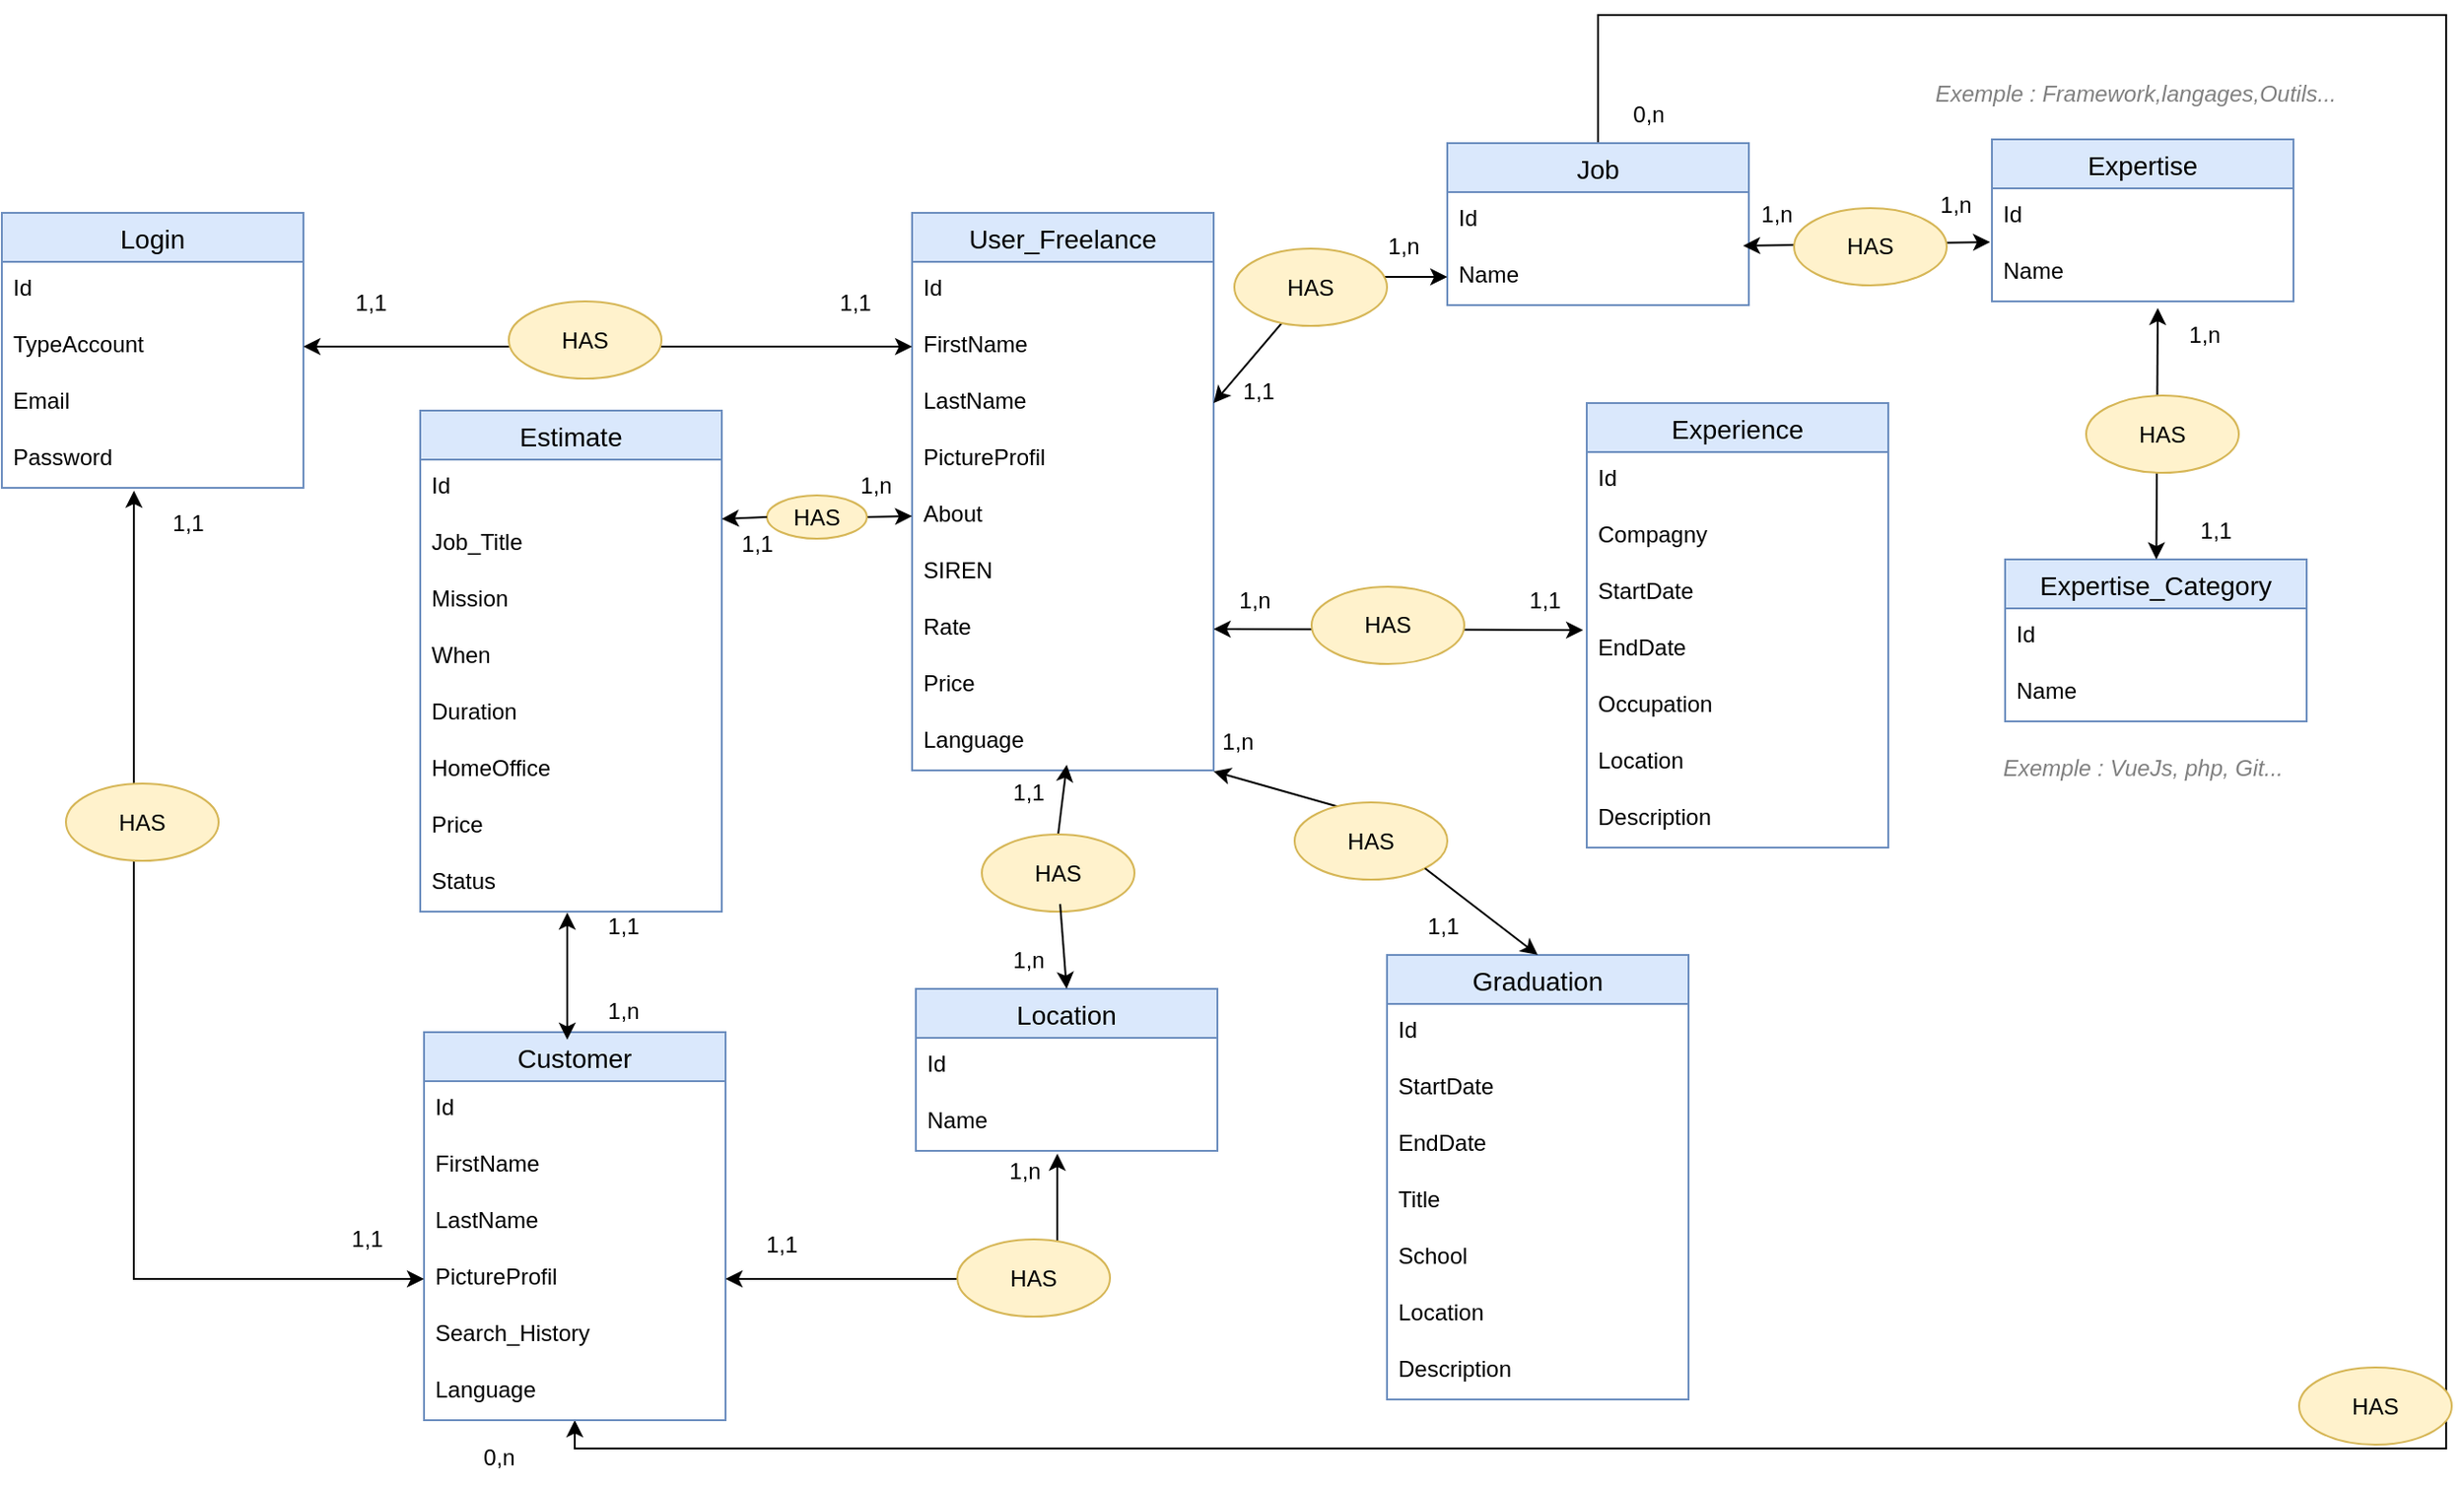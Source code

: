 <mxfile version="17.1.2" type="device" pages="2"><diagram id="mVigwQWhMpdKdHefaD68" name="MCD"><mxGraphModel dx="2079" dy="1341" grid="0" gridSize="10" guides="1" tooltips="1" connect="1" arrows="1" fold="1" page="0" pageScale="1" pageWidth="827" pageHeight="1169" math="0" shadow="0"><root><mxCell id="0"/><mxCell id="1" parent="0"/><mxCell id="IZ_guCKE3eKfIHXnUlwK-1" value="Location" style="swimlane;fontStyle=0;childLayout=stackLayout;horizontal=1;startSize=26;horizontalStack=0;resizeParent=1;resizeParentMax=0;resizeLast=0;collapsible=1;marginBottom=0;align=center;fontSize=14;fillColor=#dae8fc;strokeColor=#6c8ebf;" parent="1" vertex="1"><mxGeometry x="287" y="274" width="160" height="86" as="geometry"/></mxCell><mxCell id="IZ_guCKE3eKfIHXnUlwK-2" value="Id" style="text;strokeColor=none;fillColor=none;spacingLeft=4;spacingRight=4;overflow=hidden;rotatable=0;points=[[0,0.5],[1,0.5]];portConstraint=eastwest;fontSize=12;" parent="IZ_guCKE3eKfIHXnUlwK-1" vertex="1"><mxGeometry y="26" width="160" height="30" as="geometry"/></mxCell><mxCell id="IZ_guCKE3eKfIHXnUlwK-3" value="Name" style="text;strokeColor=none;fillColor=none;spacingLeft=4;spacingRight=4;overflow=hidden;rotatable=0;points=[[0,0.5],[1,0.5]];portConstraint=eastwest;fontSize=12;" parent="IZ_guCKE3eKfIHXnUlwK-1" vertex="1"><mxGeometry y="56" width="160" height="30" as="geometry"/></mxCell><mxCell id="ZhbzlIK5PnIrfzqopKbt-3" style="edgeStyle=orthogonalEdgeStyle;rounded=0;orthogonalLoop=1;jettySize=auto;html=1;exitX=0.5;exitY=0;exitDx=0;exitDy=0;" edge="1" parent="1" source="IZ_guCKE3eKfIHXnUlwK-5" target="IZ_guCKE3eKfIHXnUlwK-102"><mxGeometry relative="1" as="geometry"><Array as="points"><mxPoint x="649" y="-243"/><mxPoint x="1099" y="-243"/><mxPoint x="1099" y="518"/></Array></mxGeometry></mxCell><mxCell id="IZ_guCKE3eKfIHXnUlwK-5" value="Job" style="swimlane;fontStyle=0;childLayout=stackLayout;horizontal=1;startSize=26;horizontalStack=0;resizeParent=1;resizeParentMax=0;resizeLast=0;collapsible=1;marginBottom=0;align=center;fontSize=14;fillColor=#dae8fc;strokeColor=#6c8ebf;" parent="1" vertex="1"><mxGeometry x="569" y="-175" width="160" height="86" as="geometry"/></mxCell><mxCell id="IZ_guCKE3eKfIHXnUlwK-6" value="Id" style="text;strokeColor=none;fillColor=none;spacingLeft=4;spacingRight=4;overflow=hidden;rotatable=0;points=[[0,0.5],[1,0.5]];portConstraint=eastwest;fontSize=12;" parent="IZ_guCKE3eKfIHXnUlwK-5" vertex="1"><mxGeometry y="26" width="160" height="30" as="geometry"/></mxCell><mxCell id="IZ_guCKE3eKfIHXnUlwK-7" value="Name" style="text;strokeColor=none;fillColor=none;spacingLeft=4;spacingRight=4;overflow=hidden;rotatable=0;points=[[0,0.5],[1,0.5]];portConstraint=eastwest;fontSize=12;" parent="IZ_guCKE3eKfIHXnUlwK-5" vertex="1"><mxGeometry y="56" width="160" height="30" as="geometry"/></mxCell><mxCell id="IZ_guCKE3eKfIHXnUlwK-9" value="User_Freelance" style="swimlane;fontStyle=0;childLayout=stackLayout;horizontal=1;startSize=26;horizontalStack=0;resizeParent=1;resizeParentMax=0;resizeLast=0;collapsible=1;marginBottom=0;align=center;fontSize=14;fillColor=#dae8fc;strokeColor=#6c8ebf;" parent="1" vertex="1"><mxGeometry x="285" y="-138" width="160" height="296" as="geometry"/></mxCell><mxCell id="IZ_guCKE3eKfIHXnUlwK-10" value="Id" style="text;strokeColor=none;fillColor=none;spacingLeft=4;spacingRight=4;overflow=hidden;rotatable=0;points=[[0,0.5],[1,0.5]];portConstraint=eastwest;fontSize=12;" parent="IZ_guCKE3eKfIHXnUlwK-9" vertex="1"><mxGeometry y="26" width="160" height="30" as="geometry"/></mxCell><mxCell id="IZ_guCKE3eKfIHXnUlwK-11" value="FirstName" style="text;strokeColor=none;fillColor=none;spacingLeft=4;spacingRight=4;overflow=hidden;rotatable=0;points=[[0,0.5],[1,0.5]];portConstraint=eastwest;fontSize=12;" parent="IZ_guCKE3eKfIHXnUlwK-9" vertex="1"><mxGeometry y="56" width="160" height="30" as="geometry"/></mxCell><mxCell id="IZ_guCKE3eKfIHXnUlwK-12" value="LastName" style="text;strokeColor=none;fillColor=none;spacingLeft=4;spacingRight=4;overflow=hidden;rotatable=0;points=[[0,0.5],[1,0.5]];portConstraint=eastwest;fontSize=12;" parent="IZ_guCKE3eKfIHXnUlwK-9" vertex="1"><mxGeometry y="86" width="160" height="30" as="geometry"/></mxCell><mxCell id="IZ_guCKE3eKfIHXnUlwK-14" value="PictureProfil" style="text;strokeColor=none;fillColor=none;spacingLeft=4;spacingRight=4;overflow=hidden;rotatable=0;points=[[0,0.5],[1,0.5]];portConstraint=eastwest;fontSize=12;" parent="IZ_guCKE3eKfIHXnUlwK-9" vertex="1"><mxGeometry y="116" width="160" height="30" as="geometry"/></mxCell><mxCell id="IZ_guCKE3eKfIHXnUlwK-42" value="About" style="text;strokeColor=none;fillColor=none;spacingLeft=4;spacingRight=4;overflow=hidden;rotatable=0;points=[[0,0.5],[1,0.5]];portConstraint=eastwest;fontSize=12;" parent="IZ_guCKE3eKfIHXnUlwK-9" vertex="1"><mxGeometry y="146" width="160" height="30" as="geometry"/></mxCell><mxCell id="IZ_guCKE3eKfIHXnUlwK-82" value="SIREN" style="text;strokeColor=none;fillColor=none;spacingLeft=4;spacingRight=4;overflow=hidden;rotatable=0;points=[[0,0.5],[1,0.5]];portConstraint=eastwest;fontSize=12;" parent="IZ_guCKE3eKfIHXnUlwK-9" vertex="1"><mxGeometry y="176" width="160" height="30" as="geometry"/></mxCell><mxCell id="IZ_guCKE3eKfIHXnUlwK-84" value="Rate" style="text;strokeColor=none;fillColor=none;spacingLeft=4;spacingRight=4;overflow=hidden;rotatable=0;points=[[0,0.5],[1,0.5]];portConstraint=eastwest;fontSize=12;" parent="IZ_guCKE3eKfIHXnUlwK-9" vertex="1"><mxGeometry y="206" width="160" height="30" as="geometry"/></mxCell><mxCell id="IZ_guCKE3eKfIHXnUlwK-20" value="Price" style="text;strokeColor=none;fillColor=none;spacingLeft=4;spacingRight=4;overflow=hidden;rotatable=0;points=[[0,0.5],[1,0.5]];portConstraint=eastwest;fontSize=12;" parent="IZ_guCKE3eKfIHXnUlwK-9" vertex="1"><mxGeometry y="236" width="160" height="30" as="geometry"/></mxCell><mxCell id="IZ_guCKE3eKfIHXnUlwK-101" value="Language" style="text;strokeColor=none;fillColor=none;spacingLeft=4;spacingRight=4;overflow=hidden;rotatable=0;points=[[0,0.5],[1,0.5]];portConstraint=eastwest;fontSize=12;" parent="IZ_guCKE3eKfIHXnUlwK-9" vertex="1"><mxGeometry y="266" width="160" height="30" as="geometry"/></mxCell><mxCell id="IZ_guCKE3eKfIHXnUlwK-16" value="Login" style="swimlane;fontStyle=0;childLayout=stackLayout;horizontal=1;startSize=26;horizontalStack=0;resizeParent=1;resizeParentMax=0;resizeLast=0;collapsible=1;marginBottom=0;align=center;fontSize=14;fillColor=#dae8fc;strokeColor=#6c8ebf;" parent="1" vertex="1"><mxGeometry x="-198" y="-138" width="160" height="146" as="geometry"/></mxCell><mxCell id="IZ_guCKE3eKfIHXnUlwK-17" value="Id" style="text;strokeColor=none;fillColor=none;spacingLeft=4;spacingRight=4;overflow=hidden;rotatable=0;points=[[0,0.5],[1,0.5]];portConstraint=eastwest;fontSize=12;" parent="IZ_guCKE3eKfIHXnUlwK-16" vertex="1"><mxGeometry y="26" width="160" height="30" as="geometry"/></mxCell><mxCell id="IZ_guCKE3eKfIHXnUlwK-18" value="TypeAccount" style="text;strokeColor=none;fillColor=none;spacingLeft=4;spacingRight=4;overflow=hidden;rotatable=0;points=[[0,0.5],[1,0.5]];portConstraint=eastwest;fontSize=12;" parent="IZ_guCKE3eKfIHXnUlwK-16" vertex="1"><mxGeometry y="56" width="160" height="30" as="geometry"/></mxCell><mxCell id="IZ_guCKE3eKfIHXnUlwK-69" value="Email" style="text;strokeColor=none;fillColor=none;spacingLeft=4;spacingRight=4;overflow=hidden;rotatable=0;points=[[0,0.5],[1,0.5]];portConstraint=eastwest;fontSize=12;" parent="IZ_guCKE3eKfIHXnUlwK-16" vertex="1"><mxGeometry y="86" width="160" height="30" as="geometry"/></mxCell><mxCell id="IZ_guCKE3eKfIHXnUlwK-19" value="Password" style="text;strokeColor=none;fillColor=none;spacingLeft=4;spacingRight=4;overflow=hidden;rotatable=0;points=[[0,0.5],[1,0.5]];portConstraint=eastwest;fontSize=12;" parent="IZ_guCKE3eKfIHXnUlwK-16" vertex="1"><mxGeometry y="116" width="160" height="30" as="geometry"/></mxCell><mxCell id="IZ_guCKE3eKfIHXnUlwK-21" value="Experience" style="swimlane;fontStyle=0;childLayout=stackLayout;horizontal=1;startSize=26;horizontalStack=0;resizeParent=1;resizeParentMax=0;resizeLast=0;collapsible=1;marginBottom=0;align=center;fontSize=14;fillColor=#dae8fc;strokeColor=#6c8ebf;" parent="1" vertex="1"><mxGeometry x="643" y="-37" width="160" height="236" as="geometry"/></mxCell><mxCell id="IZ_guCKE3eKfIHXnUlwK-22" value="Id" style="text;strokeColor=none;fillColor=none;spacingLeft=4;spacingRight=4;overflow=hidden;rotatable=0;points=[[0,0.5],[1,0.5]];portConstraint=eastwest;fontSize=12;" parent="IZ_guCKE3eKfIHXnUlwK-21" vertex="1"><mxGeometry y="26" width="160" height="30" as="geometry"/></mxCell><mxCell id="IZ_guCKE3eKfIHXnUlwK-23" value="Compagny" style="text;strokeColor=none;fillColor=none;spacingLeft=4;spacingRight=4;overflow=hidden;rotatable=0;points=[[0,0.5],[1,0.5]];portConstraint=eastwest;fontSize=12;" parent="IZ_guCKE3eKfIHXnUlwK-21" vertex="1"><mxGeometry y="56" width="160" height="30" as="geometry"/></mxCell><mxCell id="IZ_guCKE3eKfIHXnUlwK-24" value="StartDate" style="text;strokeColor=none;fillColor=none;spacingLeft=4;spacingRight=4;overflow=hidden;rotatable=0;points=[[0,0.5],[1,0.5]];portConstraint=eastwest;fontSize=12;" parent="IZ_guCKE3eKfIHXnUlwK-21" vertex="1"><mxGeometry y="86" width="160" height="30" as="geometry"/></mxCell><mxCell id="IZ_guCKE3eKfIHXnUlwK-25" value="EndDate" style="text;strokeColor=none;fillColor=none;spacingLeft=4;spacingRight=4;overflow=hidden;rotatable=0;points=[[0,0.5],[1,0.5]];portConstraint=eastwest;fontSize=12;" parent="IZ_guCKE3eKfIHXnUlwK-21" vertex="1"><mxGeometry y="116" width="160" height="30" as="geometry"/></mxCell><mxCell id="IZ_guCKE3eKfIHXnUlwK-26" value="Occupation" style="text;strokeColor=none;fillColor=none;spacingLeft=4;spacingRight=4;overflow=hidden;rotatable=0;points=[[0,0.5],[1,0.5]];portConstraint=eastwest;fontSize=12;" parent="IZ_guCKE3eKfIHXnUlwK-21" vertex="1"><mxGeometry y="146" width="160" height="30" as="geometry"/></mxCell><mxCell id="IZ_guCKE3eKfIHXnUlwK-27" value="Location" style="text;strokeColor=none;fillColor=none;spacingLeft=4;spacingRight=4;overflow=hidden;rotatable=0;points=[[0,0.5],[1,0.5]];portConstraint=eastwest;fontSize=12;" parent="IZ_guCKE3eKfIHXnUlwK-21" vertex="1"><mxGeometry y="176" width="160" height="30" as="geometry"/></mxCell><mxCell id="IZ_guCKE3eKfIHXnUlwK-28" value="Description" style="text;strokeColor=none;fillColor=none;spacingLeft=4;spacingRight=4;overflow=hidden;rotatable=0;points=[[0,0.5],[1,0.5]];portConstraint=eastwest;fontSize=12;" parent="IZ_guCKE3eKfIHXnUlwK-21" vertex="1"><mxGeometry y="206" width="160" height="30" as="geometry"/></mxCell><mxCell id="IZ_guCKE3eKfIHXnUlwK-34" value="Customer" style="swimlane;fontStyle=0;childLayout=stackLayout;horizontal=1;startSize=26;horizontalStack=0;resizeParent=1;resizeParentMax=0;resizeLast=0;collapsible=1;marginBottom=0;align=center;fontSize=14;fillColor=#dae8fc;strokeColor=#6c8ebf;" parent="1" vertex="1"><mxGeometry x="26" y="297" width="160" height="206" as="geometry"/></mxCell><mxCell id="IZ_guCKE3eKfIHXnUlwK-35" value="Id" style="text;strokeColor=none;fillColor=none;spacingLeft=4;spacingRight=4;overflow=hidden;rotatable=0;points=[[0,0.5],[1,0.5]];portConstraint=eastwest;fontSize=12;" parent="IZ_guCKE3eKfIHXnUlwK-34" vertex="1"><mxGeometry y="26" width="160" height="30" as="geometry"/></mxCell><mxCell id="IZ_guCKE3eKfIHXnUlwK-36" value="FirstName" style="text;strokeColor=none;fillColor=none;spacingLeft=4;spacingRight=4;overflow=hidden;rotatable=0;points=[[0,0.5],[1,0.5]];portConstraint=eastwest;fontSize=12;" parent="IZ_guCKE3eKfIHXnUlwK-34" vertex="1"><mxGeometry y="56" width="160" height="30" as="geometry"/></mxCell><mxCell id="IZ_guCKE3eKfIHXnUlwK-37" value="LastName" style="text;strokeColor=none;fillColor=none;spacingLeft=4;spacingRight=4;overflow=hidden;rotatable=0;points=[[0,0.5],[1,0.5]];portConstraint=eastwest;fontSize=12;" parent="IZ_guCKE3eKfIHXnUlwK-34" vertex="1"><mxGeometry y="86" width="160" height="30" as="geometry"/></mxCell><mxCell id="IZ_guCKE3eKfIHXnUlwK-98" value="PictureProfil" style="text;strokeColor=none;fillColor=none;spacingLeft=4;spacingRight=4;overflow=hidden;rotatable=0;points=[[0,0.5],[1,0.5]];portConstraint=eastwest;fontSize=12;" parent="IZ_guCKE3eKfIHXnUlwK-34" vertex="1"><mxGeometry y="116" width="160" height="30" as="geometry"/></mxCell><mxCell id="IZ_guCKE3eKfIHXnUlwK-38" value="Search_History" style="text;strokeColor=none;fillColor=none;spacingLeft=4;spacingRight=4;overflow=hidden;rotatable=0;points=[[0,0.5],[1,0.5]];portConstraint=eastwest;fontSize=12;" parent="IZ_guCKE3eKfIHXnUlwK-34" vertex="1"><mxGeometry y="146" width="160" height="30" as="geometry"/></mxCell><mxCell id="IZ_guCKE3eKfIHXnUlwK-102" value="Language" style="text;strokeColor=none;fillColor=none;spacingLeft=4;spacingRight=4;overflow=hidden;rotatable=0;points=[[0,0.5],[1,0.5]];portConstraint=eastwest;fontSize=12;" parent="IZ_guCKE3eKfIHXnUlwK-34" vertex="1"><mxGeometry y="176" width="160" height="30" as="geometry"/></mxCell><mxCell id="IZ_guCKE3eKfIHXnUlwK-43" value="Expertise" style="swimlane;fontStyle=0;childLayout=stackLayout;horizontal=1;startSize=26;horizontalStack=0;resizeParent=1;resizeParentMax=0;resizeLast=0;collapsible=1;marginBottom=0;align=center;fontSize=14;fillColor=#dae8fc;strokeColor=#6c8ebf;" parent="1" vertex="1"><mxGeometry x="858" y="-177" width="160" height="86" as="geometry"/></mxCell><mxCell id="IZ_guCKE3eKfIHXnUlwK-44" value="Id" style="text;strokeColor=none;fillColor=none;spacingLeft=4;spacingRight=4;overflow=hidden;rotatable=0;points=[[0,0.5],[1,0.5]];portConstraint=eastwest;fontSize=12;" parent="IZ_guCKE3eKfIHXnUlwK-43" vertex="1"><mxGeometry y="26" width="160" height="30" as="geometry"/></mxCell><mxCell id="IZ_guCKE3eKfIHXnUlwK-50" value="Name" style="text;strokeColor=none;fillColor=none;spacingLeft=4;spacingRight=4;overflow=hidden;rotatable=0;points=[[0,0.5],[1,0.5]];portConstraint=eastwest;fontSize=12;" parent="IZ_guCKE3eKfIHXnUlwK-43" vertex="1"><mxGeometry y="56" width="160" height="30" as="geometry"/></mxCell><mxCell id="IZ_guCKE3eKfIHXnUlwK-61" value="Expertise_Category" style="swimlane;fontStyle=0;childLayout=stackLayout;horizontal=1;startSize=26;horizontalStack=0;resizeParent=1;resizeParentMax=0;resizeLast=0;collapsible=1;marginBottom=0;align=center;fontSize=14;fillColor=#dae8fc;strokeColor=#6c8ebf;" parent="1" vertex="1"><mxGeometry x="865" y="46" width="160" height="86" as="geometry"/></mxCell><mxCell id="IZ_guCKE3eKfIHXnUlwK-62" value="Id" style="text;strokeColor=none;fillColor=none;spacingLeft=4;spacingRight=4;overflow=hidden;rotatable=0;points=[[0,0.5],[1,0.5]];portConstraint=eastwest;fontSize=12;" parent="IZ_guCKE3eKfIHXnUlwK-61" vertex="1"><mxGeometry y="26" width="160" height="30" as="geometry"/></mxCell><mxCell id="IZ_guCKE3eKfIHXnUlwK-63" value="Name" style="text;strokeColor=none;fillColor=none;spacingLeft=4;spacingRight=4;overflow=hidden;rotatable=0;points=[[0,0.5],[1,0.5]];portConstraint=eastwest;fontSize=12;" parent="IZ_guCKE3eKfIHXnUlwK-61" vertex="1"><mxGeometry y="56" width="160" height="30" as="geometry"/></mxCell><mxCell id="IZ_guCKE3eKfIHXnUlwK-65" value="Exemple : Framework,langages,Outils..." style="text;strokeColor=none;fillColor=none;spacingLeft=4;spacingRight=4;overflow=hidden;rotatable=0;points=[[0,0.5],[1,0.5]];portConstraint=eastwest;fontSize=12;fontColor=#808080;fontStyle=2" parent="1" vertex="1"><mxGeometry x="822" y="-215" width="232" height="30" as="geometry"/></mxCell><mxCell id="IZ_guCKE3eKfIHXnUlwK-66" value="Exemple : VueJs, php, Git..." style="text;strokeColor=none;fillColor=none;spacingLeft=4;spacingRight=4;overflow=hidden;rotatable=0;points=[[0,0.5],[1,0.5]];portConstraint=eastwest;fontSize=12;fontColor=#808080;fontStyle=2" parent="1" vertex="1"><mxGeometry x="858" y="143" width="196" height="30" as="geometry"/></mxCell><mxCell id="IZ_guCKE3eKfIHXnUlwK-70" value="Graduation" style="swimlane;fontStyle=0;childLayout=stackLayout;horizontal=1;startSize=26;horizontalStack=0;resizeParent=1;resizeParentMax=0;resizeLast=0;collapsible=1;marginBottom=0;align=center;fontSize=14;fillColor=#dae8fc;strokeColor=#6c8ebf;" parent="1" vertex="1"><mxGeometry x="537" y="256" width="160" height="236" as="geometry"/></mxCell><mxCell id="IZ_guCKE3eKfIHXnUlwK-71" value="Id" style="text;strokeColor=none;fillColor=none;spacingLeft=4;spacingRight=4;overflow=hidden;rotatable=0;points=[[0,0.5],[1,0.5]];portConstraint=eastwest;fontSize=12;" parent="IZ_guCKE3eKfIHXnUlwK-70" vertex="1"><mxGeometry y="26" width="160" height="30" as="geometry"/></mxCell><mxCell id="IZ_guCKE3eKfIHXnUlwK-73" value="StartDate" style="text;strokeColor=none;fillColor=none;spacingLeft=4;spacingRight=4;overflow=hidden;rotatable=0;points=[[0,0.5],[1,0.5]];portConstraint=eastwest;fontSize=12;" parent="IZ_guCKE3eKfIHXnUlwK-70" vertex="1"><mxGeometry y="56" width="160" height="30" as="geometry"/></mxCell><mxCell id="IZ_guCKE3eKfIHXnUlwK-74" value="EndDate" style="text;strokeColor=none;fillColor=none;spacingLeft=4;spacingRight=4;overflow=hidden;rotatable=0;points=[[0,0.5],[1,0.5]];portConstraint=eastwest;fontSize=12;" parent="IZ_guCKE3eKfIHXnUlwK-70" vertex="1"><mxGeometry y="86" width="160" height="30" as="geometry"/></mxCell><mxCell id="IZ_guCKE3eKfIHXnUlwK-75" value="Title" style="text;strokeColor=none;fillColor=none;spacingLeft=4;spacingRight=4;overflow=hidden;rotatable=0;points=[[0,0.5],[1,0.5]];portConstraint=eastwest;fontSize=12;" parent="IZ_guCKE3eKfIHXnUlwK-70" vertex="1"><mxGeometry y="116" width="160" height="30" as="geometry"/></mxCell><mxCell id="IZ_guCKE3eKfIHXnUlwK-78" value="School" style="text;strokeColor=none;fillColor=none;spacingLeft=4;spacingRight=4;overflow=hidden;rotatable=0;points=[[0,0.5],[1,0.5]];portConstraint=eastwest;fontSize=12;" parent="IZ_guCKE3eKfIHXnUlwK-70" vertex="1"><mxGeometry y="146" width="160" height="30" as="geometry"/></mxCell><mxCell id="IZ_guCKE3eKfIHXnUlwK-76" value="Location" style="text;strokeColor=none;fillColor=none;spacingLeft=4;spacingRight=4;overflow=hidden;rotatable=0;points=[[0,0.5],[1,0.5]];portConstraint=eastwest;fontSize=12;" parent="IZ_guCKE3eKfIHXnUlwK-70" vertex="1"><mxGeometry y="176" width="160" height="30" as="geometry"/></mxCell><mxCell id="IZ_guCKE3eKfIHXnUlwK-77" value="Description" style="text;strokeColor=none;fillColor=none;spacingLeft=4;spacingRight=4;overflow=hidden;rotatable=0;points=[[0,0.5],[1,0.5]];portConstraint=eastwest;fontSize=12;" parent="IZ_guCKE3eKfIHXnUlwK-70" vertex="1"><mxGeometry y="206" width="160" height="30" as="geometry"/></mxCell><mxCell id="IZ_guCKE3eKfIHXnUlwK-88" value="Estimate" style="swimlane;fontStyle=0;childLayout=stackLayout;horizontal=1;startSize=26;horizontalStack=0;resizeParent=1;resizeParentMax=0;resizeLast=0;collapsible=1;marginBottom=0;align=center;fontSize=14;fillColor=#dae8fc;strokeColor=#6c8ebf;" parent="1" vertex="1"><mxGeometry x="24" y="-33" width="160" height="266" as="geometry"/></mxCell><mxCell id="IZ_guCKE3eKfIHXnUlwK-89" value="Id" style="text;strokeColor=none;fillColor=none;spacingLeft=4;spacingRight=4;overflow=hidden;rotatable=0;points=[[0,0.5],[1,0.5]];portConstraint=eastwest;fontSize=12;" parent="IZ_guCKE3eKfIHXnUlwK-88" vertex="1"><mxGeometry y="26" width="160" height="30" as="geometry"/></mxCell><mxCell id="IZ_guCKE3eKfIHXnUlwK-90" value="Job_Title" style="text;strokeColor=none;fillColor=none;spacingLeft=4;spacingRight=4;overflow=hidden;rotatable=0;points=[[0,0.5],[1,0.5]];portConstraint=eastwest;fontSize=12;" parent="IZ_guCKE3eKfIHXnUlwK-88" vertex="1"><mxGeometry y="56" width="160" height="30" as="geometry"/></mxCell><mxCell id="IZ_guCKE3eKfIHXnUlwK-91" value="Mission" style="text;strokeColor=none;fillColor=none;spacingLeft=4;spacingRight=4;overflow=hidden;rotatable=0;points=[[0,0.5],[1,0.5]];portConstraint=eastwest;fontSize=12;" parent="IZ_guCKE3eKfIHXnUlwK-88" vertex="1"><mxGeometry y="86" width="160" height="30" as="geometry"/></mxCell><mxCell id="IZ_guCKE3eKfIHXnUlwK-93" value="When" style="text;strokeColor=none;fillColor=none;spacingLeft=4;spacingRight=4;overflow=hidden;rotatable=0;points=[[0,0.5],[1,0.5]];portConstraint=eastwest;fontSize=12;" parent="IZ_guCKE3eKfIHXnUlwK-88" vertex="1"><mxGeometry y="116" width="160" height="30" as="geometry"/></mxCell><mxCell id="IZ_guCKE3eKfIHXnUlwK-94" value="Duration" style="text;strokeColor=none;fillColor=none;spacingLeft=4;spacingRight=4;overflow=hidden;rotatable=0;points=[[0,0.5],[1,0.5]];portConstraint=eastwest;fontSize=12;" parent="IZ_guCKE3eKfIHXnUlwK-88" vertex="1"><mxGeometry y="146" width="160" height="30" as="geometry"/></mxCell><mxCell id="IZ_guCKE3eKfIHXnUlwK-95" value="HomeOffice" style="text;strokeColor=none;fillColor=none;spacingLeft=4;spacingRight=4;overflow=hidden;rotatable=0;points=[[0,0.5],[1,0.5]];portConstraint=eastwest;fontSize=12;" parent="IZ_guCKE3eKfIHXnUlwK-88" vertex="1"><mxGeometry y="176" width="160" height="30" as="geometry"/></mxCell><mxCell id="IZ_guCKE3eKfIHXnUlwK-100" value="Price" style="text;strokeColor=none;fillColor=none;spacingLeft=4;spacingRight=4;overflow=hidden;rotatable=0;points=[[0,0.5],[1,0.5]];portConstraint=eastwest;fontSize=12;" parent="IZ_guCKE3eKfIHXnUlwK-88" vertex="1"><mxGeometry y="206" width="160" height="30" as="geometry"/></mxCell><mxCell id="IZ_guCKE3eKfIHXnUlwK-92" value="Status" style="text;strokeColor=none;fillColor=none;spacingLeft=4;spacingRight=4;overflow=hidden;rotatable=0;points=[[0,0.5],[1,0.5]];portConstraint=eastwest;fontSize=12;" parent="IZ_guCKE3eKfIHXnUlwK-88" vertex="1"><mxGeometry y="236" width="160" height="30" as="geometry"/></mxCell><mxCell id="IZ_guCKE3eKfIHXnUlwK-103" value="" style="endArrow=classic;startArrow=classic;html=1;rounded=0;fontColor=#808080;exitX=1;exitY=0.5;exitDx=0;exitDy=0;entryX=0;entryY=0.5;entryDx=0;entryDy=0;" parent="1" source="IZ_guCKE3eKfIHXnUlwK-18" target="IZ_guCKE3eKfIHXnUlwK-11" edge="1"><mxGeometry width="50" height="50" relative="1" as="geometry"><mxPoint x="420" y="301" as="sourcePoint"/><mxPoint x="470" y="251" as="targetPoint"/></mxGeometry></mxCell><mxCell id="IZ_guCKE3eKfIHXnUlwK-104" value="" style="endArrow=classic;startArrow=classic;html=1;rounded=0;fontColor=#808080;entryX=0.438;entryY=1.05;entryDx=0;entryDy=0;entryPerimeter=0;exitX=0;exitY=0.5;exitDx=0;exitDy=0;" parent="1" source="IZ_guCKE3eKfIHXnUlwK-98" target="IZ_guCKE3eKfIHXnUlwK-19" edge="1"><mxGeometry width="50" height="50" relative="1" as="geometry"><mxPoint x="-8" y="458" as="sourcePoint"/><mxPoint x="467" y="179" as="targetPoint"/><Array as="points"><mxPoint x="-128" y="428"/></Array></mxGeometry></mxCell><mxCell id="IZ_guCKE3eKfIHXnUlwK-105" value="" style="endArrow=classic;startArrow=none;html=1;rounded=0;fontColor=#808080;entryX=0;entryY=0.5;entryDx=0;entryDy=0;exitX=1;exitY=0.5;exitDx=0;exitDy=0;" parent="1" source="IZ_guCKE3eKfIHXnUlwK-143" target="IZ_guCKE3eKfIHXnUlwK-42" edge="1"><mxGeometry width="50" height="50" relative="1" as="geometry"><mxPoint x="183" y="93" as="sourcePoint"/><mxPoint x="467" y="179" as="targetPoint"/></mxGeometry></mxCell><mxCell id="IZ_guCKE3eKfIHXnUlwK-107" value="" style="endArrow=classic;startArrow=none;html=1;rounded=0;fontColor=#808080;exitX=0.305;exitY=0.068;exitDx=0;exitDy=0;entryX=1;entryY=1.017;entryDx=0;entryDy=0;entryPerimeter=0;exitPerimeter=0;" parent="1" source="IZ_guCKE3eKfIHXnUlwK-149" target="IZ_guCKE3eKfIHXnUlwK-101" edge="1"><mxGeometry width="50" height="50" relative="1" as="geometry"><mxPoint x="417" y="229" as="sourcePoint"/><mxPoint x="392" y="212" as="targetPoint"/></mxGeometry></mxCell><mxCell id="IZ_guCKE3eKfIHXnUlwK-108" value="" style="endArrow=classic;startArrow=classic;html=1;rounded=0;fontColor=#808080;entryX=-0.012;entryY=0.15;entryDx=0;entryDy=0;entryPerimeter=0;exitX=1;exitY=0.5;exitDx=0;exitDy=0;" parent="1" source="IZ_guCKE3eKfIHXnUlwK-84" target="IZ_guCKE3eKfIHXnUlwK-25" edge="1"><mxGeometry width="50" height="50" relative="1" as="geometry"><mxPoint x="417" y="229" as="sourcePoint"/><mxPoint x="467" y="179" as="targetPoint"/></mxGeometry></mxCell><mxCell id="IZ_guCKE3eKfIHXnUlwK-110" value="" style="endArrow=classic;startArrow=classic;html=1;rounded=0;fontColor=#808080;entryX=0.55;entryY=1.117;entryDx=0;entryDy=0;entryPerimeter=0;" parent="1" source="IZ_guCKE3eKfIHXnUlwK-61" target="IZ_guCKE3eKfIHXnUlwK-50" edge="1"><mxGeometry width="50" height="50" relative="1" as="geometry"><mxPoint x="417" y="104" as="sourcePoint"/><mxPoint x="467" y="54" as="targetPoint"/></mxGeometry></mxCell><mxCell id="IZ_guCKE3eKfIHXnUlwK-111" value="" style="endArrow=classic;startArrow=none;html=1;rounded=0;fontColor=#808080;exitX=0.5;exitY=0;exitDx=0;exitDy=0;entryX=0.513;entryY=0.9;entryDx=0;entryDy=0;entryPerimeter=0;" parent="1" source="IZ_guCKE3eKfIHXnUlwK-145" target="IZ_guCKE3eKfIHXnUlwK-101" edge="1"><mxGeometry width="50" height="50" relative="1" as="geometry"><mxPoint x="417" y="229" as="sourcePoint"/><mxPoint x="467" y="179" as="targetPoint"/></mxGeometry></mxCell><mxCell id="IZ_guCKE3eKfIHXnUlwK-112" value="" style="endArrow=classic;startArrow=classic;html=1;rounded=0;fontColor=#808080;exitX=1;exitY=0.5;exitDx=0;exitDy=0;entryX=0.469;entryY=1.05;entryDx=0;entryDy=0;entryPerimeter=0;" parent="1" source="IZ_guCKE3eKfIHXnUlwK-98" target="IZ_guCKE3eKfIHXnUlwK-3" edge="1"><mxGeometry width="50" height="50" relative="1" as="geometry"><mxPoint x="417" y="229" as="sourcePoint"/><mxPoint x="467" y="179" as="targetPoint"/><Array as="points"><mxPoint x="362" y="428"/></Array></mxGeometry></mxCell><mxCell id="IZ_guCKE3eKfIHXnUlwK-113" value="1,1" style="text;html=1;strokeColor=none;fillColor=none;align=center;verticalAlign=middle;whiteSpace=wrap;rounded=0;fontColor=#000000;" parent="1" vertex="1"><mxGeometry x="-32" y="-105" width="60" height="30" as="geometry"/></mxCell><mxCell id="IZ_guCKE3eKfIHXnUlwK-114" value="1,1" style="text;html=1;strokeColor=none;fillColor=none;align=center;verticalAlign=middle;whiteSpace=wrap;rounded=0;fontColor=#000000;" parent="1" vertex="1"><mxGeometry x="225" y="-105" width="60" height="30" as="geometry"/></mxCell><mxCell id="IZ_guCKE3eKfIHXnUlwK-115" value="1,1" style="text;html=1;strokeColor=none;fillColor=none;align=center;verticalAlign=middle;whiteSpace=wrap;rounded=0;fontColor=#000000;" parent="1" vertex="1"><mxGeometry x="-34" y="392" width="60" height="30" as="geometry"/></mxCell><mxCell id="IZ_guCKE3eKfIHXnUlwK-116" value="1,1" style="text;html=1;strokeColor=none;fillColor=none;align=center;verticalAlign=middle;whiteSpace=wrap;rounded=0;fontColor=#000000;" parent="1" vertex="1"><mxGeometry x="-129" y="12" width="60" height="30" as="geometry"/></mxCell><mxCell id="IZ_guCKE3eKfIHXnUlwK-117" value="1,1" style="text;html=1;strokeColor=none;fillColor=none;align=center;verticalAlign=middle;whiteSpace=wrap;rounded=0;fontColor=#000000;" parent="1" vertex="1"><mxGeometry x="173" y="23" width="60" height="30" as="geometry"/></mxCell><mxCell id="IZ_guCKE3eKfIHXnUlwK-118" value="1,1" style="text;html=1;strokeColor=none;fillColor=none;align=center;verticalAlign=middle;whiteSpace=wrap;rounded=0;fontColor=#000000;" parent="1" vertex="1"><mxGeometry x="102" y="226" width="60" height="30" as="geometry"/></mxCell><mxCell id="IZ_guCKE3eKfIHXnUlwK-119" value="1,1" style="text;html=1;strokeColor=none;fillColor=none;align=center;verticalAlign=middle;whiteSpace=wrap;rounded=0;fontColor=#000000;" parent="1" vertex="1"><mxGeometry x="317" y="155" width="60" height="30" as="geometry"/></mxCell><mxCell id="IZ_guCKE3eKfIHXnUlwK-120" value="1,n" style="text;html=1;strokeColor=none;fillColor=none;align=center;verticalAlign=middle;whiteSpace=wrap;rounded=0;fontColor=#000000;" parent="1" vertex="1"><mxGeometry x="317" y="244" width="60" height="30" as="geometry"/></mxCell><mxCell id="IZ_guCKE3eKfIHXnUlwK-121" value="1,n" style="text;html=1;strokeColor=none;fillColor=none;align=center;verticalAlign=middle;whiteSpace=wrap;rounded=0;fontColor=#000000;" parent="1" vertex="1"><mxGeometry x="315" y="356" width="60" height="30" as="geometry"/></mxCell><mxCell id="IZ_guCKE3eKfIHXnUlwK-122" value="1,1" style="text;html=1;strokeColor=none;fillColor=none;align=center;verticalAlign=middle;whiteSpace=wrap;rounded=0;fontColor=#000000;" parent="1" vertex="1"><mxGeometry x="186" y="395" width="60" height="30" as="geometry"/></mxCell><mxCell id="IZ_guCKE3eKfIHXnUlwK-123" value="1,1" style="text;html=1;strokeColor=none;fillColor=none;align=center;verticalAlign=middle;whiteSpace=wrap;rounded=0;fontColor=#000000;" parent="1" vertex="1"><mxGeometry x="537" y="226" width="60" height="30" as="geometry"/></mxCell><mxCell id="IZ_guCKE3eKfIHXnUlwK-124" value="1,n" style="text;html=1;strokeColor=none;fillColor=none;align=center;verticalAlign=middle;whiteSpace=wrap;rounded=0;fontColor=#000000;" parent="1" vertex="1"><mxGeometry x="437" y="135" width="42" height="16" as="geometry"/></mxCell><mxCell id="IZ_guCKE3eKfIHXnUlwK-125" value="1,n" style="text;html=1;strokeColor=none;fillColor=none;align=center;verticalAlign=middle;whiteSpace=wrap;rounded=0;fontColor=#000000;" parent="1" vertex="1"><mxGeometry x="437" y="53" width="60" height="30" as="geometry"/></mxCell><mxCell id="IZ_guCKE3eKfIHXnUlwK-127" value="1,1" style="text;html=1;strokeColor=none;fillColor=none;align=center;verticalAlign=middle;whiteSpace=wrap;rounded=0;fontColor=#000000;" parent="1" vertex="1"><mxGeometry x="591" y="53" width="60" height="30" as="geometry"/></mxCell><mxCell id="IZ_guCKE3eKfIHXnUlwK-128" value="1,1" style="text;html=1;strokeColor=none;fillColor=none;align=center;verticalAlign=middle;whiteSpace=wrap;rounded=0;fontColor=#000000;" parent="1" vertex="1"><mxGeometry x="439" y="-58" width="60" height="30" as="geometry"/></mxCell><mxCell id="IZ_guCKE3eKfIHXnUlwK-129" value="" style="endArrow=classic;startArrow=classic;html=1;rounded=0;fontColor=#000000;entryX=0;entryY=0.5;entryDx=0;entryDy=0;exitX=1;exitY=0.5;exitDx=0;exitDy=0;" parent="1" source="IZ_guCKE3eKfIHXnUlwK-12" target="IZ_guCKE3eKfIHXnUlwK-7" edge="1"><mxGeometry width="50" height="50" relative="1" as="geometry"><mxPoint x="417" y="104" as="sourcePoint"/><mxPoint x="467" y="54" as="targetPoint"/><Array as="points"><mxPoint x="502" y="-104"/></Array></mxGeometry></mxCell><mxCell id="IZ_guCKE3eKfIHXnUlwK-130" value="1,n" style="text;html=1;strokeColor=none;fillColor=none;align=center;verticalAlign=middle;whiteSpace=wrap;rounded=0;fontColor=#000000;" parent="1" vertex="1"><mxGeometry x="516" y="-135" width="60" height="30" as="geometry"/></mxCell><mxCell id="IZ_guCKE3eKfIHXnUlwK-131" value="" style="endArrow=classic;startArrow=classic;html=1;rounded=0;fontColor=#808080;entryX=-0.006;entryY=0.95;entryDx=0;entryDy=0;entryPerimeter=0;exitX=0.981;exitY=-0.05;exitDx=0;exitDy=0;exitPerimeter=0;" parent="1" source="IZ_guCKE3eKfIHXnUlwK-7" target="IZ_guCKE3eKfIHXnUlwK-44" edge="1"><mxGeometry width="50" height="50" relative="1" as="geometry"><mxPoint x="661.92" y="-132.62" as="sourcePoint"/><mxPoint x="858.0" y="-132.12" as="targetPoint"/></mxGeometry></mxCell><mxCell id="IZ_guCKE3eKfIHXnUlwK-132" value="1,n" style="text;html=1;strokeColor=none;fillColor=none;align=center;verticalAlign=middle;whiteSpace=wrap;rounded=0;fontColor=#000000;" parent="1" vertex="1"><mxGeometry x="250" y="-2" width="32" height="18" as="geometry"/></mxCell><mxCell id="IZ_guCKE3eKfIHXnUlwK-133" value="1,n" style="text;html=1;strokeColor=none;fillColor=none;align=center;verticalAlign=middle;whiteSpace=wrap;rounded=0;fontColor=#000000;" parent="1" vertex="1"><mxGeometry x="102" y="271" width="60" height="30" as="geometry"/></mxCell><mxCell id="IZ_guCKE3eKfIHXnUlwK-134" value="1,n" style="text;html=1;strokeColor=none;fillColor=none;align=center;verticalAlign=middle;whiteSpace=wrap;rounded=0;fontColor=#000000;" parent="1" vertex="1"><mxGeometry x="714" y="-152" width="60" height="30" as="geometry"/></mxCell><mxCell id="IZ_guCKE3eKfIHXnUlwK-136" value="1,n" style="text;html=1;strokeColor=none;fillColor=none;align=center;verticalAlign=middle;whiteSpace=wrap;rounded=0;fontColor=#000000;" parent="1" vertex="1"><mxGeometry x="809" y="-157" width="60" height="30" as="geometry"/></mxCell><mxCell id="IZ_guCKE3eKfIHXnUlwK-137" value="1,n" style="text;html=1;strokeColor=none;fillColor=none;align=center;verticalAlign=middle;whiteSpace=wrap;rounded=0;fontColor=#000000;" parent="1" vertex="1"><mxGeometry x="941" y="-88" width="60" height="30" as="geometry"/></mxCell><mxCell id="IZ_guCKE3eKfIHXnUlwK-138" value="1,1" style="text;html=1;strokeColor=none;fillColor=none;align=center;verticalAlign=middle;whiteSpace=wrap;rounded=0;fontColor=#000000;" parent="1" vertex="1"><mxGeometry x="947" y="16" width="60" height="30" as="geometry"/></mxCell><mxCell id="IZ_guCKE3eKfIHXnUlwK-139" value="HAS" style="ellipse;whiteSpace=wrap;html=1;fillColor=#fff2cc;strokeColor=#d6b656;" parent="1" vertex="1"><mxGeometry x="71" y="-91" width="81" height="41" as="geometry"/></mxCell><mxCell id="IZ_guCKE3eKfIHXnUlwK-140" value="HAS" style="ellipse;whiteSpace=wrap;html=1;fillColor=#fff2cc;strokeColor=#d6b656;" parent="1" vertex="1"><mxGeometry x="-164" y="165" width="81" height="41" as="geometry"/></mxCell><mxCell id="IZ_guCKE3eKfIHXnUlwK-143" value="HAS" style="ellipse;whiteSpace=wrap;html=1;fillColor=#fff2cc;strokeColor=#d6b656;" parent="1" vertex="1"><mxGeometry x="208" y="12" width="53" height="23" as="geometry"/></mxCell><mxCell id="IZ_guCKE3eKfIHXnUlwK-144" value="" style="endArrow=none;startArrow=classic;html=1;rounded=0;fontColor=#808080;entryX=0;entryY=0.5;entryDx=0;entryDy=0;exitX=1;exitY=0.05;exitDx=0;exitDy=0;exitPerimeter=0;" parent="1" source="IZ_guCKE3eKfIHXnUlwK-90" target="IZ_guCKE3eKfIHXnUlwK-143" edge="1"><mxGeometry width="50" height="50" relative="1" as="geometry"><mxPoint x="184" y="24.5" as="sourcePoint"/><mxPoint x="285" y="23" as="targetPoint"/></mxGeometry></mxCell><mxCell id="IZ_guCKE3eKfIHXnUlwK-145" value="HAS" style="ellipse;whiteSpace=wrap;html=1;fillColor=#fff2cc;strokeColor=#d6b656;" parent="1" vertex="1"><mxGeometry x="322" y="192" width="81" height="41" as="geometry"/></mxCell><mxCell id="IZ_guCKE3eKfIHXnUlwK-146" value="" style="endArrow=none;startArrow=classic;html=1;rounded=0;fontColor=#808080;exitX=0.5;exitY=0;exitDx=0;exitDy=0;entryX=0.513;entryY=0.9;entryDx=0;entryDy=0;entryPerimeter=0;" parent="1" source="IZ_guCKE3eKfIHXnUlwK-1" target="IZ_guCKE3eKfIHXnUlwK-145" edge="1"><mxGeometry width="50" height="50" relative="1" as="geometry"><mxPoint x="367" y="274" as="sourcePoint"/><mxPoint x="367.08" y="155" as="targetPoint"/></mxGeometry></mxCell><mxCell id="IZ_guCKE3eKfIHXnUlwK-147" value="HAS" style="ellipse;whiteSpace=wrap;html=1;fillColor=#fff2cc;strokeColor=#d6b656;" parent="1" vertex="1"><mxGeometry x="456" y="-119" width="81" height="41" as="geometry"/></mxCell><mxCell id="IZ_guCKE3eKfIHXnUlwK-148" value="HAS" style="ellipse;whiteSpace=wrap;html=1;fillColor=#fff2cc;strokeColor=#d6b656;" parent="1" vertex="1"><mxGeometry x="497" y="60.5" width="81" height="41" as="geometry"/></mxCell><mxCell id="IZ_guCKE3eKfIHXnUlwK-149" value="HAS" style="ellipse;whiteSpace=wrap;html=1;fillColor=#fff2cc;strokeColor=#d6b656;" parent="1" vertex="1"><mxGeometry x="488" y="175" width="81" height="41" as="geometry"/></mxCell><mxCell id="IZ_guCKE3eKfIHXnUlwK-150" value="" style="endArrow=none;startArrow=classic;html=1;rounded=0;fontColor=#808080;exitX=0.5;exitY=0;exitDx=0;exitDy=0;entryX=1;entryY=1;entryDx=0;entryDy=0;" parent="1" source="IZ_guCKE3eKfIHXnUlwK-70" target="IZ_guCKE3eKfIHXnUlwK-149" edge="1"><mxGeometry width="50" height="50" relative="1" as="geometry"><mxPoint x="617.0" y="256" as="sourcePoint"/><mxPoint x="445" y="158.51" as="targetPoint"/></mxGeometry></mxCell><mxCell id="IZ_guCKE3eKfIHXnUlwK-151" value="HAS" style="ellipse;whiteSpace=wrap;html=1;fillColor=#fff2cc;strokeColor=#d6b656;" parent="1" vertex="1"><mxGeometry x="753" y="-140.5" width="81" height="41" as="geometry"/></mxCell><mxCell id="IZ_guCKE3eKfIHXnUlwK-152" value="HAS" style="ellipse;whiteSpace=wrap;html=1;fillColor=#fff2cc;strokeColor=#d6b656;" parent="1" vertex="1"><mxGeometry x="908" y="-41" width="81" height="41" as="geometry"/></mxCell><mxCell id="c_-80d9txIez4HzGx7Kg-1" value="" style="endArrow=classic;startArrow=classic;html=1;rounded=0;exitX=0;exitY=1;exitDx=0;exitDy=0;entryX=0;entryY=0.25;entryDx=0;entryDy=0;" edge="1" parent="1" source="IZ_guCKE3eKfIHXnUlwK-133" target="IZ_guCKE3eKfIHXnUlwK-118"><mxGeometry width="50" height="50" relative="1" as="geometry"><mxPoint x="309" y="130" as="sourcePoint"/><mxPoint x="359" y="80" as="targetPoint"/></mxGeometry></mxCell><mxCell id="jDPxVaG4t_OWGS7hMAdn-1" value="HAS" style="ellipse;whiteSpace=wrap;html=1;fillColor=#fff2cc;strokeColor=#d6b656;" vertex="1" parent="1"><mxGeometry x="309" y="407" width="81" height="41" as="geometry"/></mxCell><mxCell id="ZhbzlIK5PnIrfzqopKbt-4" value="0,n" style="text;html=1;strokeColor=none;fillColor=none;align=center;verticalAlign=middle;whiteSpace=wrap;rounded=0;fontColor=#000000;" vertex="1" parent="1"><mxGeometry x="36" y="508" width="60" height="30" as="geometry"/></mxCell><mxCell id="ZhbzlIK5PnIrfzqopKbt-5" value="HAS" style="ellipse;whiteSpace=wrap;html=1;fillColor=#fff2cc;strokeColor=#d6b656;" vertex="1" parent="1"><mxGeometry x="1021" y="475" width="81" height="41" as="geometry"/></mxCell><mxCell id="ZhbzlIK5PnIrfzqopKbt-7" value="0,n" style="text;html=1;strokeColor=none;fillColor=none;align=center;verticalAlign=middle;whiteSpace=wrap;rounded=0;fontColor=#000000;" vertex="1" parent="1"><mxGeometry x="646" y="-205" width="60" height="30" as="geometry"/></mxCell></root></mxGraphModel></diagram><diagram id="8ndlVoOTiT5k0ZKBNCxd" name="MLD"><mxGraphModel dx="584" dy="2200" grid="0" gridSize="10" guides="1" tooltips="1" connect="1" arrows="1" fold="1" page="0" pageScale="1" pageWidth="827" pageHeight="1169" math="0" shadow="0"><root><mxCell id="TiurjgZYMyvFgIEwGbsL-0"/><mxCell id="TiurjgZYMyvFgIEwGbsL-1" parent="TiurjgZYMyvFgIEwGbsL-0"/><mxCell id="-denUZRah9F26yDz6qbb-0" value="Job_Expertise" style="swimlane;fontStyle=1;childLayout=stackLayout;horizontal=1;startSize=26;horizontalStack=0;resizeParent=1;resizeParentMax=0;resizeLast=0;collapsible=1;marginBottom=0;align=center;fontSize=14;fillColor=#e1d5e7;strokeColor=#9673a6;" vertex="1" parent="TiurjgZYMyvFgIEwGbsL-1"><mxGeometry x="2068" y="-878" width="160" height="116" as="geometry"/></mxCell><mxCell id="-denUZRah9F26yDz6qbb-1" value="Id" style="text;strokeColor=none;fillColor=none;spacingLeft=4;spacingRight=4;overflow=hidden;rotatable=0;points=[[0,0.5],[1,0.5]];portConstraint=eastwest;fontSize=12;" vertex="1" parent="-denUZRah9F26yDz6qbb-0"><mxGeometry y="26" width="160" height="30" as="geometry"/></mxCell><mxCell id="-denUZRah9F26yDz6qbb-2" value="#IdJob" style="text;strokeColor=none;fillColor=none;spacingLeft=4;spacingRight=4;overflow=hidden;rotatable=0;points=[[0,0.5],[1,0.5]];portConstraint=eastwest;fontSize=12;fontStyle=1" vertex="1" parent="-denUZRah9F26yDz6qbb-0"><mxGeometry y="56" width="160" height="30" as="geometry"/></mxCell><mxCell id="-denUZRah9F26yDz6qbb-3" value="#IdExpertise" style="text;strokeColor=none;fillColor=none;spacingLeft=4;spacingRight=4;overflow=hidden;rotatable=0;points=[[0,0.5],[1,0.5]];portConstraint=eastwest;fontSize=12;fontStyle=1" vertex="1" parent="-denUZRah9F26yDz6qbb-0"><mxGeometry y="86" width="160" height="30" as="geometry"/></mxCell><mxCell id="xHrb7DT-36VbCQ76wRHy-0" value="Expertise_Category" style="swimlane;fontStyle=1;childLayout=stackLayout;horizontal=1;startSize=26;horizontalStack=0;resizeParent=1;resizeParentMax=0;resizeLast=0;collapsible=1;marginBottom=0;align=center;fontSize=14;fillColor=#b1ddf0;strokeColor=#10739e;" vertex="1" parent="TiurjgZYMyvFgIEwGbsL-1"><mxGeometry x="2265" y="-728" width="160" height="116" as="geometry"/></mxCell><mxCell id="xHrb7DT-36VbCQ76wRHy-1" value="Id" style="text;strokeColor=none;fillColor=none;spacingLeft=4;spacingRight=4;overflow=hidden;rotatable=0;points=[[0,0.5],[1,0.5]];portConstraint=eastwest;fontSize=12;" vertex="1" parent="xHrb7DT-36VbCQ76wRHy-0"><mxGeometry y="26" width="160" height="30" as="geometry"/></mxCell><mxCell id="xHrb7DT-36VbCQ76wRHy-2" value="Name" style="text;strokeColor=none;fillColor=none;spacingLeft=4;spacingRight=4;overflow=hidden;rotatable=0;points=[[0,0.5],[1,0.5]];portConstraint=eastwest;fontSize=12;" vertex="1" parent="xHrb7DT-36VbCQ76wRHy-0"><mxGeometry y="56" width="160" height="30" as="geometry"/></mxCell><mxCell id="xHrb7DT-36VbCQ76wRHy-3" value="#IdExpertise" style="text;strokeColor=none;fillColor=none;spacingLeft=4;spacingRight=4;overflow=hidden;rotatable=0;points=[[0,0.5],[1,0.5]];portConstraint=eastwest;fontSize=12;fontStyle=1" vertex="1" parent="xHrb7DT-36VbCQ76wRHy-0"><mxGeometry y="86" width="160" height="30" as="geometry"/></mxCell><mxCell id="e92cOGR-eiwb16YsRQrm-0" value="Graduation" style="swimlane;fontStyle=1;childLayout=stackLayout;horizontal=1;startSize=26;horizontalStack=0;resizeParent=1;resizeParentMax=0;resizeLast=0;collapsible=1;marginBottom=0;align=center;fontSize=14;fillColor=#b1ddf0;strokeColor=#10739e;" vertex="1" parent="TiurjgZYMyvFgIEwGbsL-1"><mxGeometry x="1867" y="-426" width="160" height="266" as="geometry"/></mxCell><mxCell id="e92cOGR-eiwb16YsRQrm-1" value="Id" style="text;strokeColor=none;fillColor=none;spacingLeft=4;spacingRight=4;overflow=hidden;rotatable=0;points=[[0,0.5],[1,0.5]];portConstraint=eastwest;fontSize=12;" vertex="1" parent="e92cOGR-eiwb16YsRQrm-0"><mxGeometry y="26" width="160" height="30" as="geometry"/></mxCell><mxCell id="e92cOGR-eiwb16YsRQrm-2" value="StartDate" style="text;strokeColor=none;fillColor=none;spacingLeft=4;spacingRight=4;overflow=hidden;rotatable=0;points=[[0,0.5],[1,0.5]];portConstraint=eastwest;fontSize=12;" vertex="1" parent="e92cOGR-eiwb16YsRQrm-0"><mxGeometry y="56" width="160" height="30" as="geometry"/></mxCell><mxCell id="e92cOGR-eiwb16YsRQrm-3" value="EndDate" style="text;strokeColor=none;fillColor=none;spacingLeft=4;spacingRight=4;overflow=hidden;rotatable=0;points=[[0,0.5],[1,0.5]];portConstraint=eastwest;fontSize=12;" vertex="1" parent="e92cOGR-eiwb16YsRQrm-0"><mxGeometry y="86" width="160" height="30" as="geometry"/></mxCell><mxCell id="e92cOGR-eiwb16YsRQrm-4" value="Title" style="text;strokeColor=none;fillColor=none;spacingLeft=4;spacingRight=4;overflow=hidden;rotatable=0;points=[[0,0.5],[1,0.5]];portConstraint=eastwest;fontSize=12;" vertex="1" parent="e92cOGR-eiwb16YsRQrm-0"><mxGeometry y="116" width="160" height="30" as="geometry"/></mxCell><mxCell id="e92cOGR-eiwb16YsRQrm-5" value="School" style="text;strokeColor=none;fillColor=none;spacingLeft=4;spacingRight=4;overflow=hidden;rotatable=0;points=[[0,0.5],[1,0.5]];portConstraint=eastwest;fontSize=12;" vertex="1" parent="e92cOGR-eiwb16YsRQrm-0"><mxGeometry y="146" width="160" height="30" as="geometry"/></mxCell><mxCell id="e92cOGR-eiwb16YsRQrm-6" value="Location" style="text;strokeColor=none;fillColor=none;spacingLeft=4;spacingRight=4;overflow=hidden;rotatable=0;points=[[0,0.5],[1,0.5]];portConstraint=eastwest;fontSize=12;" vertex="1" parent="e92cOGR-eiwb16YsRQrm-0"><mxGeometry y="176" width="160" height="30" as="geometry"/></mxCell><mxCell id="e92cOGR-eiwb16YsRQrm-7" value="Description" style="text;strokeColor=none;fillColor=none;spacingLeft=4;spacingRight=4;overflow=hidden;rotatable=0;points=[[0,0.5],[1,0.5]];portConstraint=eastwest;fontSize=12;" vertex="1" parent="e92cOGR-eiwb16YsRQrm-0"><mxGeometry y="206" width="160" height="30" as="geometry"/></mxCell><mxCell id="e92cOGR-eiwb16YsRQrm-8" value="#IdUser_Freelance" style="text;strokeColor=none;fillColor=none;spacingLeft=4;spacingRight=4;overflow=hidden;rotatable=0;points=[[0,0.5],[1,0.5]];portConstraint=eastwest;fontSize=12;fontStyle=1" vertex="1" parent="e92cOGR-eiwb16YsRQrm-0"><mxGeometry y="236" width="160" height="30" as="geometry"/></mxCell><mxCell id="25RJsxbq80hLugdjGpFa-0" value="User_Freelance" style="swimlane;fontStyle=1;childLayout=stackLayout;horizontal=1;startSize=26;horizontalStack=0;resizeParent=1;resizeParentMax=0;resizeLast=0;collapsible=1;marginBottom=0;align=center;fontSize=14;fillColor=#b1ddf0;strokeColor=#10739e;" vertex="1" parent="TiurjgZYMyvFgIEwGbsL-1"><mxGeometry x="1654" y="-882" width="160" height="386" as="geometry"/></mxCell><mxCell id="25RJsxbq80hLugdjGpFa-1" value="Id" style="text;strokeColor=none;fillColor=none;spacingLeft=4;spacingRight=4;overflow=hidden;rotatable=0;points=[[0,0.5],[1,0.5]];portConstraint=eastwest;fontSize=12;" vertex="1" parent="25RJsxbq80hLugdjGpFa-0"><mxGeometry y="26" width="160" height="30" as="geometry"/></mxCell><mxCell id="25RJsxbq80hLugdjGpFa-2" value="FirstName" style="text;strokeColor=none;fillColor=none;spacingLeft=4;spacingRight=4;overflow=hidden;rotatable=0;points=[[0,0.5],[1,0.5]];portConstraint=eastwest;fontSize=12;" vertex="1" parent="25RJsxbq80hLugdjGpFa-0"><mxGeometry y="56" width="160" height="30" as="geometry"/></mxCell><mxCell id="25RJsxbq80hLugdjGpFa-3" value="LastName" style="text;strokeColor=none;fillColor=none;spacingLeft=4;spacingRight=4;overflow=hidden;rotatable=0;points=[[0,0.5],[1,0.5]];portConstraint=eastwest;fontSize=12;" vertex="1" parent="25RJsxbq80hLugdjGpFa-0"><mxGeometry y="86" width="160" height="30" as="geometry"/></mxCell><mxCell id="25RJsxbq80hLugdjGpFa-4" value="PictureProfil" style="text;strokeColor=none;fillColor=none;spacingLeft=4;spacingRight=4;overflow=hidden;rotatable=0;points=[[0,0.5],[1,0.5]];portConstraint=eastwest;fontSize=12;" vertex="1" parent="25RJsxbq80hLugdjGpFa-0"><mxGeometry y="116" width="160" height="30" as="geometry"/></mxCell><mxCell id="25RJsxbq80hLugdjGpFa-5" value="About" style="text;strokeColor=none;fillColor=none;spacingLeft=4;spacingRight=4;overflow=hidden;rotatable=0;points=[[0,0.5],[1,0.5]];portConstraint=eastwest;fontSize=12;" vertex="1" parent="25RJsxbq80hLugdjGpFa-0"><mxGeometry y="146" width="160" height="30" as="geometry"/></mxCell><mxCell id="25RJsxbq80hLugdjGpFa-6" value="SIREN" style="text;strokeColor=none;fillColor=none;spacingLeft=4;spacingRight=4;overflow=hidden;rotatable=0;points=[[0,0.5],[1,0.5]];portConstraint=eastwest;fontSize=12;" vertex="1" parent="25RJsxbq80hLugdjGpFa-0"><mxGeometry y="176" width="160" height="30" as="geometry"/></mxCell><mxCell id="25RJsxbq80hLugdjGpFa-7" value="Rate" style="text;strokeColor=none;fillColor=none;spacingLeft=4;spacingRight=4;overflow=hidden;rotatable=0;points=[[0,0.5],[1,0.5]];portConstraint=eastwest;fontSize=12;" vertex="1" parent="25RJsxbq80hLugdjGpFa-0"><mxGeometry y="206" width="160" height="30" as="geometry"/></mxCell><mxCell id="25RJsxbq80hLugdjGpFa-8" value="Price" style="text;strokeColor=none;fillColor=none;spacingLeft=4;spacingRight=4;overflow=hidden;rotatable=0;points=[[0,0.5],[1,0.5]];portConstraint=eastwest;fontSize=12;" vertex="1" parent="25RJsxbq80hLugdjGpFa-0"><mxGeometry y="236" width="160" height="30" as="geometry"/></mxCell><mxCell id="25RJsxbq80hLugdjGpFa-9" value="Language" style="text;strokeColor=none;fillColor=none;spacingLeft=4;spacingRight=4;overflow=hidden;rotatable=0;points=[[0,0.5],[1,0.5]];portConstraint=eastwest;fontSize=12;" vertex="1" parent="25RJsxbq80hLugdjGpFa-0"><mxGeometry y="266" width="160" height="30" as="geometry"/></mxCell><mxCell id="25RJsxbq80hLugdjGpFa-10" value="#IdJob" style="text;strokeColor=none;fillColor=none;spacingLeft=4;spacingRight=4;overflow=hidden;rotatable=0;points=[[0,0.5],[1,0.5]];portConstraint=eastwest;fontSize=12;fontStyle=1" vertex="1" parent="25RJsxbq80hLugdjGpFa-0"><mxGeometry y="296" width="160" height="30" as="geometry"/></mxCell><mxCell id="25RJsxbq80hLugdjGpFa-11" value="#IdLocation" style="text;strokeColor=none;fillColor=none;spacingLeft=4;spacingRight=4;overflow=hidden;rotatable=0;points=[[0,0.5],[1,0.5]];portConstraint=eastwest;fontSize=12;fontStyle=1" vertex="1" parent="25RJsxbq80hLugdjGpFa-0"><mxGeometry y="326" width="160" height="30" as="geometry"/></mxCell><mxCell id="Ad00jh0baBkLT_B6VXS--0" value="#IdLogin" style="text;strokeColor=none;fillColor=none;spacingLeft=4;spacingRight=4;overflow=hidden;rotatable=0;points=[[0,0.5],[1,0.5]];portConstraint=eastwest;fontSize=12;fontStyle=1" vertex="1" parent="25RJsxbq80hLugdjGpFa-0"><mxGeometry y="356" width="160" height="30" as="geometry"/></mxCell><mxCell id="25RJsxbq80hLugdjGpFa-13" value="Experience" style="swimlane;fontStyle=1;childLayout=stackLayout;horizontal=1;startSize=26;horizontalStack=0;resizeParent=1;resizeParentMax=0;resizeLast=0;collapsible=1;marginBottom=0;align=center;fontSize=14;fillColor=#b1ddf0;strokeColor=#10739e;" vertex="1" parent="TiurjgZYMyvFgIEwGbsL-1"><mxGeometry x="1867" y="-737" width="160" height="266" as="geometry"/></mxCell><mxCell id="25RJsxbq80hLugdjGpFa-14" value="Id" style="text;strokeColor=none;fillColor=none;spacingLeft=4;spacingRight=4;overflow=hidden;rotatable=0;points=[[0,0.5],[1,0.5]];portConstraint=eastwest;fontSize=12;" vertex="1" parent="25RJsxbq80hLugdjGpFa-13"><mxGeometry y="26" width="160" height="30" as="geometry"/></mxCell><mxCell id="25RJsxbq80hLugdjGpFa-15" value="Compagny" style="text;strokeColor=none;fillColor=none;spacingLeft=4;spacingRight=4;overflow=hidden;rotatable=0;points=[[0,0.5],[1,0.5]];portConstraint=eastwest;fontSize=12;" vertex="1" parent="25RJsxbq80hLugdjGpFa-13"><mxGeometry y="56" width="160" height="30" as="geometry"/></mxCell><mxCell id="25RJsxbq80hLugdjGpFa-16" value="StartDate" style="text;strokeColor=none;fillColor=none;spacingLeft=4;spacingRight=4;overflow=hidden;rotatable=0;points=[[0,0.5],[1,0.5]];portConstraint=eastwest;fontSize=12;" vertex="1" parent="25RJsxbq80hLugdjGpFa-13"><mxGeometry y="86" width="160" height="30" as="geometry"/></mxCell><mxCell id="25RJsxbq80hLugdjGpFa-17" value="EndDate" style="text;strokeColor=none;fillColor=none;spacingLeft=4;spacingRight=4;overflow=hidden;rotatable=0;points=[[0,0.5],[1,0.5]];portConstraint=eastwest;fontSize=12;" vertex="1" parent="25RJsxbq80hLugdjGpFa-13"><mxGeometry y="116" width="160" height="30" as="geometry"/></mxCell><mxCell id="25RJsxbq80hLugdjGpFa-18" value="Occupation" style="text;strokeColor=none;fillColor=none;spacingLeft=4;spacingRight=4;overflow=hidden;rotatable=0;points=[[0,0.5],[1,0.5]];portConstraint=eastwest;fontSize=12;" vertex="1" parent="25RJsxbq80hLugdjGpFa-13"><mxGeometry y="146" width="160" height="30" as="geometry"/></mxCell><mxCell id="25RJsxbq80hLugdjGpFa-19" value="Location" style="text;strokeColor=none;fillColor=none;spacingLeft=4;spacingRight=4;overflow=hidden;rotatable=0;points=[[0,0.5],[1,0.5]];portConstraint=eastwest;fontSize=12;" vertex="1" parent="25RJsxbq80hLugdjGpFa-13"><mxGeometry y="176" width="160" height="30" as="geometry"/></mxCell><mxCell id="25RJsxbq80hLugdjGpFa-20" value="Description" style="text;strokeColor=none;fillColor=none;spacingLeft=4;spacingRight=4;overflow=hidden;rotatable=0;points=[[0,0.5],[1,0.5]];portConstraint=eastwest;fontSize=12;" vertex="1" parent="25RJsxbq80hLugdjGpFa-13"><mxGeometry y="206" width="160" height="30" as="geometry"/></mxCell><mxCell id="25RJsxbq80hLugdjGpFa-21" value="#IdUser_Freelance" style="text;strokeColor=none;fillColor=none;spacingLeft=4;spacingRight=4;overflow=hidden;rotatable=0;points=[[0,0.5],[1,0.5]];portConstraint=eastwest;fontSize=12;fontStyle=1" vertex="1" parent="25RJsxbq80hLugdjGpFa-13"><mxGeometry y="236" width="160" height="30" as="geometry"/></mxCell><mxCell id="25RJsxbq80hLugdjGpFa-22" value="Customer" style="swimlane;fontStyle=1;childLayout=stackLayout;horizontal=1;startSize=26;horizontalStack=0;resizeParent=1;resizeParentMax=0;resizeLast=0;collapsible=1;marginBottom=0;align=center;fontSize=14;fillColor=#b1ddf0;strokeColor=#10739e;" vertex="1" parent="TiurjgZYMyvFgIEwGbsL-1"><mxGeometry x="1437" y="-426" width="160" height="266" as="geometry"/></mxCell><mxCell id="25RJsxbq80hLugdjGpFa-23" value="Id" style="text;strokeColor=none;fillColor=none;spacingLeft=4;spacingRight=4;overflow=hidden;rotatable=0;points=[[0,0.5],[1,0.5]];portConstraint=eastwest;fontSize=12;" vertex="1" parent="25RJsxbq80hLugdjGpFa-22"><mxGeometry y="26" width="160" height="30" as="geometry"/></mxCell><mxCell id="25RJsxbq80hLugdjGpFa-24" value="FirstName" style="text;strokeColor=none;fillColor=none;spacingLeft=4;spacingRight=4;overflow=hidden;rotatable=0;points=[[0,0.5],[1,0.5]];portConstraint=eastwest;fontSize=12;" vertex="1" parent="25RJsxbq80hLugdjGpFa-22"><mxGeometry y="56" width="160" height="30" as="geometry"/></mxCell><mxCell id="25RJsxbq80hLugdjGpFa-25" value="LastName" style="text;strokeColor=none;fillColor=none;spacingLeft=4;spacingRight=4;overflow=hidden;rotatable=0;points=[[0,0.5],[1,0.5]];portConstraint=eastwest;fontSize=12;" vertex="1" parent="25RJsxbq80hLugdjGpFa-22"><mxGeometry y="86" width="160" height="30" as="geometry"/></mxCell><mxCell id="25RJsxbq80hLugdjGpFa-26" value="PictureProfil" style="text;strokeColor=none;fillColor=none;spacingLeft=4;spacingRight=4;overflow=hidden;rotatable=0;points=[[0,0.5],[1,0.5]];portConstraint=eastwest;fontSize=12;" vertex="1" parent="25RJsxbq80hLugdjGpFa-22"><mxGeometry y="116" width="160" height="30" as="geometry"/></mxCell><mxCell id="25RJsxbq80hLugdjGpFa-28" value="Search_History" style="text;strokeColor=none;fillColor=none;spacingLeft=4;spacingRight=4;overflow=hidden;rotatable=0;points=[[0,0.5],[1,0.5]];portConstraint=eastwest;fontSize=12;" vertex="1" parent="25RJsxbq80hLugdjGpFa-22"><mxGeometry y="146" width="160" height="30" as="geometry"/></mxCell><mxCell id="25RJsxbq80hLugdjGpFa-29" value="Language" style="text;strokeColor=none;fillColor=none;spacingLeft=4;spacingRight=4;overflow=hidden;rotatable=0;points=[[0,0.5],[1,0.5]];portConstraint=eastwest;fontSize=12;" vertex="1" parent="25RJsxbq80hLugdjGpFa-22"><mxGeometry y="176" width="160" height="30" as="geometry"/></mxCell><mxCell id="25RJsxbq80hLugdjGpFa-30" value="#IdLocation" style="text;strokeColor=none;fillColor=none;spacingLeft=4;spacingRight=4;overflow=hidden;rotatable=0;points=[[0,0.5],[1,0.5]];portConstraint=eastwest;fontSize=12;fontStyle=1" vertex="1" parent="25RJsxbq80hLugdjGpFa-22"><mxGeometry y="206" width="160" height="30" as="geometry"/></mxCell><mxCell id="25RJsxbq80hLugdjGpFa-32" value="#IdLogin" style="text;strokeColor=none;fillColor=none;spacingLeft=4;spacingRight=4;overflow=hidden;rotatable=0;points=[[0,0.5],[1,0.5]];portConstraint=eastwest;fontSize=12;fontStyle=1" vertex="1" parent="25RJsxbq80hLugdjGpFa-22"><mxGeometry y="236" width="160" height="30" as="geometry"/></mxCell><mxCell id="25RJsxbq80hLugdjGpFa-33" value="Estimate" style="swimlane;fontStyle=1;childLayout=stackLayout;horizontal=1;startSize=26;horizontalStack=0;resizeParent=1;resizeParentMax=0;resizeLast=0;collapsible=1;marginBottom=0;align=center;fontSize=14;fillColor=#b1ddf0;strokeColor=#10739e;" vertex="1" parent="TiurjgZYMyvFgIEwGbsL-1"><mxGeometry x="1437" y="-885" width="160" height="326" as="geometry"/></mxCell><mxCell id="25RJsxbq80hLugdjGpFa-34" value="Id" style="text;strokeColor=none;fillColor=none;spacingLeft=4;spacingRight=4;overflow=hidden;rotatable=0;points=[[0,0.5],[1,0.5]];portConstraint=eastwest;fontSize=12;" vertex="1" parent="25RJsxbq80hLugdjGpFa-33"><mxGeometry y="26" width="160" height="30" as="geometry"/></mxCell><mxCell id="25RJsxbq80hLugdjGpFa-35" value="Job_Title" style="text;strokeColor=none;fillColor=none;spacingLeft=4;spacingRight=4;overflow=hidden;rotatable=0;points=[[0,0.5],[1,0.5]];portConstraint=eastwest;fontSize=12;" vertex="1" parent="25RJsxbq80hLugdjGpFa-33"><mxGeometry y="56" width="160" height="30" as="geometry"/></mxCell><mxCell id="25RJsxbq80hLugdjGpFa-36" value="Mission" style="text;strokeColor=none;fillColor=none;spacingLeft=4;spacingRight=4;overflow=hidden;rotatable=0;points=[[0,0.5],[1,0.5]];portConstraint=eastwest;fontSize=12;" vertex="1" parent="25RJsxbq80hLugdjGpFa-33"><mxGeometry y="86" width="160" height="30" as="geometry"/></mxCell><mxCell id="25RJsxbq80hLugdjGpFa-37" value="When" style="text;strokeColor=none;fillColor=none;spacingLeft=4;spacingRight=4;overflow=hidden;rotatable=0;points=[[0,0.5],[1,0.5]];portConstraint=eastwest;fontSize=12;" vertex="1" parent="25RJsxbq80hLugdjGpFa-33"><mxGeometry y="116" width="160" height="30" as="geometry"/></mxCell><mxCell id="25RJsxbq80hLugdjGpFa-38" value="Duration" style="text;strokeColor=none;fillColor=none;spacingLeft=4;spacingRight=4;overflow=hidden;rotatable=0;points=[[0,0.5],[1,0.5]];portConstraint=eastwest;fontSize=12;" vertex="1" parent="25RJsxbq80hLugdjGpFa-33"><mxGeometry y="146" width="160" height="30" as="geometry"/></mxCell><mxCell id="25RJsxbq80hLugdjGpFa-39" value="HomeOffice" style="text;strokeColor=none;fillColor=none;spacingLeft=4;spacingRight=4;overflow=hidden;rotatable=0;points=[[0,0.5],[1,0.5]];portConstraint=eastwest;fontSize=12;" vertex="1" parent="25RJsxbq80hLugdjGpFa-33"><mxGeometry y="176" width="160" height="30" as="geometry"/></mxCell><mxCell id="25RJsxbq80hLugdjGpFa-40" value="Price" style="text;strokeColor=none;fillColor=none;spacingLeft=4;spacingRight=4;overflow=hidden;rotatable=0;points=[[0,0.5],[1,0.5]];portConstraint=eastwest;fontSize=12;" vertex="1" parent="25RJsxbq80hLugdjGpFa-33"><mxGeometry y="206" width="160" height="30" as="geometry"/></mxCell><mxCell id="25RJsxbq80hLugdjGpFa-41" value="Status" style="text;strokeColor=none;fillColor=none;spacingLeft=4;spacingRight=4;overflow=hidden;rotatable=0;points=[[0,0.5],[1,0.5]];portConstraint=eastwest;fontSize=12;" vertex="1" parent="25RJsxbq80hLugdjGpFa-33"><mxGeometry y="236" width="160" height="30" as="geometry"/></mxCell><mxCell id="25RJsxbq80hLugdjGpFa-42" value="#IdUser_Freelance" style="text;strokeColor=none;fillColor=none;spacingLeft=4;spacingRight=4;overflow=hidden;rotatable=0;points=[[0,0.5],[1,0.5]];portConstraint=eastwest;fontSize=12;fontStyle=1" vertex="1" parent="25RJsxbq80hLugdjGpFa-33"><mxGeometry y="266" width="160" height="30" as="geometry"/></mxCell><mxCell id="25RJsxbq80hLugdjGpFa-43" value="#IdCustomer" style="text;strokeColor=none;fillColor=none;spacingLeft=4;spacingRight=4;overflow=hidden;rotatable=0;points=[[0,0.5],[1,0.5]];portConstraint=eastwest;fontSize=12;fontStyle=1" vertex="1" parent="25RJsxbq80hLugdjGpFa-33"><mxGeometry y="296" width="160" height="30" as="geometry"/></mxCell><mxCell id="83x-nN9xS21FK5YqS6j1-0" value="Job" style="swimlane;fontStyle=1;childLayout=stackLayout;horizontal=1;startSize=26;horizontalStack=0;resizeParent=1;resizeParentMax=0;resizeLast=0;collapsible=1;marginBottom=0;align=center;fontSize=14;fillColor=#b1ddf0;strokeColor=#10739e;" vertex="1" parent="TiurjgZYMyvFgIEwGbsL-1"><mxGeometry x="1869" y="-878" width="160" height="86" as="geometry"/></mxCell><mxCell id="83x-nN9xS21FK5YqS6j1-1" value="Id" style="text;strokeColor=none;fillColor=none;spacingLeft=4;spacingRight=4;overflow=hidden;rotatable=0;points=[[0,0.5],[1,0.5]];portConstraint=eastwest;fontSize=12;" vertex="1" parent="83x-nN9xS21FK5YqS6j1-0"><mxGeometry y="26" width="160" height="30" as="geometry"/></mxCell><mxCell id="83x-nN9xS21FK5YqS6j1-2" value="Name" style="text;strokeColor=none;fillColor=none;spacingLeft=4;spacingRight=4;overflow=hidden;rotatable=0;points=[[0,0.5],[1,0.5]];portConstraint=eastwest;fontSize=12;" vertex="1" parent="83x-nN9xS21FK5YqS6j1-0"><mxGeometry y="56" width="160" height="30" as="geometry"/></mxCell><mxCell id="XgvY9aYR2NfeCOJozv5p-0" value="Expertise" style="swimlane;fontStyle=1;childLayout=stackLayout;horizontal=1;startSize=26;horizontalStack=0;resizeParent=1;resizeParentMax=0;resizeLast=0;collapsible=1;marginBottom=0;align=center;fontSize=14;fillColor=#b1ddf0;strokeColor=#10739e;" vertex="1" parent="TiurjgZYMyvFgIEwGbsL-1"><mxGeometry x="2267" y="-878" width="160" height="86" as="geometry"/></mxCell><mxCell id="XgvY9aYR2NfeCOJozv5p-1" value="Id" style="text;strokeColor=none;fillColor=none;spacingLeft=4;spacingRight=4;overflow=hidden;rotatable=0;points=[[0,0.5],[1,0.5]];portConstraint=eastwest;fontSize=12;" vertex="1" parent="XgvY9aYR2NfeCOJozv5p-0"><mxGeometry y="26" width="160" height="30" as="geometry"/></mxCell><mxCell id="XgvY9aYR2NfeCOJozv5p-2" value="Name" style="text;strokeColor=none;fillColor=none;spacingLeft=4;spacingRight=4;overflow=hidden;rotatable=0;points=[[0,0.5],[1,0.5]];portConstraint=eastwest;fontSize=12;" vertex="1" parent="XgvY9aYR2NfeCOJozv5p-0"><mxGeometry y="56" width="160" height="30" as="geometry"/></mxCell><mxCell id="Kzec-F8RyIbuenyXW3xv-0" value="Location" style="swimlane;fontStyle=1;childLayout=stackLayout;horizontal=1;startSize=26;horizontalStack=0;resizeParent=1;resizeParentMax=0;resizeLast=0;collapsible=1;marginBottom=0;align=center;fontSize=14;fillColor=#b1ddf0;strokeColor=#10739e;" vertex="1" parent="TiurjgZYMyvFgIEwGbsL-1"><mxGeometry x="1654" y="-426" width="160" height="86" as="geometry"/></mxCell><mxCell id="Kzec-F8RyIbuenyXW3xv-1" value="Id" style="text;strokeColor=none;fillColor=none;spacingLeft=4;spacingRight=4;overflow=hidden;rotatable=0;points=[[0,0.5],[1,0.5]];portConstraint=eastwest;fontSize=12;" vertex="1" parent="Kzec-F8RyIbuenyXW3xv-0"><mxGeometry y="26" width="160" height="30" as="geometry"/></mxCell><mxCell id="Kzec-F8RyIbuenyXW3xv-2" value="Name" style="text;strokeColor=none;fillColor=none;spacingLeft=4;spacingRight=4;overflow=hidden;rotatable=0;points=[[0,0.5],[1,0.5]];portConstraint=eastwest;fontSize=12;" vertex="1" parent="Kzec-F8RyIbuenyXW3xv-0"><mxGeometry y="56" width="160" height="30" as="geometry"/></mxCell><mxCell id="sSgQCPnSaAxTNFw7tXSq-0" value="Login" style="swimlane;fontStyle=1;childLayout=stackLayout;horizontal=1;startSize=26;horizontalStack=0;resizeParent=1;resizeParentMax=0;resizeLast=0;collapsible=1;marginBottom=0;align=center;fontSize=14;fillColor=#b1ddf0;strokeColor=#10739e;" vertex="1" parent="TiurjgZYMyvFgIEwGbsL-1"><mxGeometry x="1203" y="-883" width="160" height="146" as="geometry"/></mxCell><mxCell id="sSgQCPnSaAxTNFw7tXSq-1" value="Id" style="text;strokeColor=none;fillColor=none;spacingLeft=4;spacingRight=4;overflow=hidden;rotatable=0;points=[[0,0.5],[1,0.5]];portConstraint=eastwest;fontSize=12;" vertex="1" parent="sSgQCPnSaAxTNFw7tXSq-0"><mxGeometry y="26" width="160" height="30" as="geometry"/></mxCell><mxCell id="sSgQCPnSaAxTNFw7tXSq-2" value="TypeAccount" style="text;strokeColor=none;fillColor=none;spacingLeft=4;spacingRight=4;overflow=hidden;rotatable=0;points=[[0,0.5],[1,0.5]];portConstraint=eastwest;fontSize=12;" vertex="1" parent="sSgQCPnSaAxTNFw7tXSq-0"><mxGeometry y="56" width="160" height="30" as="geometry"/></mxCell><mxCell id="sSgQCPnSaAxTNFw7tXSq-3" value="Email" style="text;strokeColor=none;fillColor=none;spacingLeft=4;spacingRight=4;overflow=hidden;rotatable=0;points=[[0,0.5],[1,0.5]];portConstraint=eastwest;fontSize=12;" vertex="1" parent="sSgQCPnSaAxTNFw7tXSq-0"><mxGeometry y="86" width="160" height="30" as="geometry"/></mxCell><mxCell id="sSgQCPnSaAxTNFw7tXSq-4" value="Password" style="text;strokeColor=none;fillColor=none;spacingLeft=4;spacingRight=4;overflow=hidden;rotatable=0;points=[[0,0.5],[1,0.5]];portConstraint=eastwest;fontSize=12;" vertex="1" parent="sSgQCPnSaAxTNFw7tXSq-0"><mxGeometry y="116" width="160" height="30" as="geometry"/></mxCell><mxCell id="ubwU-SObyzkozryEX-Dx-0" value="Favorite_jobs" style="swimlane;fontStyle=1;childLayout=stackLayout;horizontal=1;startSize=26;horizontalStack=0;resizeParent=1;resizeParentMax=0;resizeLast=0;collapsible=1;marginBottom=0;align=center;fontSize=14;fillColor=#e1d5e7;strokeColor=#9673a6;" vertex="1" parent="TiurjgZYMyvFgIEwGbsL-1"><mxGeometry x="2068" y="-728" width="160" height="116" as="geometry"/></mxCell><mxCell id="ubwU-SObyzkozryEX-Dx-1" value="Id" style="text;strokeColor=none;fillColor=none;spacingLeft=4;spacingRight=4;overflow=hidden;rotatable=0;points=[[0,0.5],[1,0.5]];portConstraint=eastwest;fontSize=12;" vertex="1" parent="ubwU-SObyzkozryEX-Dx-0"><mxGeometry y="26" width="160" height="30" as="geometry"/></mxCell><mxCell id="ubwU-SObyzkozryEX-Dx-2" value="#IdJob" style="text;strokeColor=none;fillColor=none;spacingLeft=4;spacingRight=4;overflow=hidden;rotatable=0;points=[[0,0.5],[1,0.5]];portConstraint=eastwest;fontSize=12;fontStyle=1" vertex="1" parent="ubwU-SObyzkozryEX-Dx-0"><mxGeometry y="56" width="160" height="30" as="geometry"/></mxCell><mxCell id="ubwU-SObyzkozryEX-Dx-3" value="#IdCustomer" style="text;strokeColor=none;fillColor=none;spacingLeft=4;spacingRight=4;overflow=hidden;rotatable=0;points=[[0,0.5],[1,0.5]];portConstraint=eastwest;fontSize=12;fontStyle=1" vertex="1" parent="ubwU-SObyzkozryEX-Dx-0"><mxGeometry y="86" width="160" height="30" as="geometry"/></mxCell><mxCell id="ivf6XMzryMwLXppZ3EfV-0" value="Exemple : Framework,langages,Outils..." style="text;strokeColor=none;fillColor=none;spacingLeft=4;spacingRight=4;overflow=hidden;rotatable=0;points=[[0,0.5],[1,0.5]];portConstraint=eastwest;fontSize=12;fontColor=#808080;fontStyle=2" vertex="1" parent="TiurjgZYMyvFgIEwGbsL-1"><mxGeometry x="2267" y="-913" width="232" height="30" as="geometry"/></mxCell><mxCell id="29OWg-t-fNs7RIRtu_pz-0" value="Exemple : VueJs, php, Git..." style="text;strokeColor=none;fillColor=none;spacingLeft=4;spacingRight=4;overflow=hidden;rotatable=0;points=[[0,0.5],[1,0.5]];portConstraint=eastwest;fontSize=12;fontColor=#808080;fontStyle=2" vertex="1" parent="TiurjgZYMyvFgIEwGbsL-1"><mxGeometry x="2265" y="-602" width="196" height="30" as="geometry"/></mxCell></root></mxGraphModel></diagram></mxfile>
